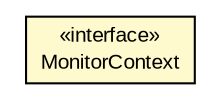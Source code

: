 #!/usr/local/bin/dot
#
# Class diagram 
# Generated by UMLGraph version 5.1 (http://www.umlgraph.org/)
#

digraph G {
	edge [fontname="arial",fontsize=10,labelfontname="arial",labelfontsize=10];
	node [fontname="arial",fontsize=10,shape=plaintext];
	nodesep=0.25;
	ranksep=0.5;
	// io.nextweb.common.MonitorContext
	c6684 [label=<<table title="io.nextweb.common.MonitorContext" border="0" cellborder="1" cellspacing="0" cellpadding="2" port="p" bgcolor="lemonChiffon" href="./MonitorContext.html">
		<tr><td><table border="0" cellspacing="0" cellpadding="1">
<tr><td align="center" balign="center"> &#171;interface&#187; </td></tr>
<tr><td align="center" balign="center"> MonitorContext </td></tr>
		</table></td></tr>
		</table>>, fontname="arial", fontcolor="black", fontsize=10.0];
}

